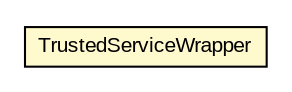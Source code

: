 #!/usr/local/bin/dot
#
# Class diagram 
# Generated by UMLGraph version R5_6-24-gf6e263 (http://www.umlgraph.org/)
#

digraph G {
	edge [fontname="arial",fontsize=10,labelfontname="arial",labelfontsize=10];
	node [fontname="arial",fontsize=10,shape=plaintext];
	nodesep=0.25;
	ranksep=0.5;
	// eu.europa.esig.dss.validation.reports.wrapper.TrustedServiceWrapper
	c745907 [label=<<table title="eu.europa.esig.dss.validation.reports.wrapper.TrustedServiceWrapper" border="0" cellborder="1" cellspacing="0" cellpadding="2" port="p" bgcolor="lemonChiffon" href="./TrustedServiceWrapper.html">
		<tr><td><table border="0" cellspacing="0" cellpadding="1">
<tr><td align="center" balign="center"> TrustedServiceWrapper </td></tr>
		</table></td></tr>
		</table>>, URL="./TrustedServiceWrapper.html", fontname="arial", fontcolor="black", fontsize=10.0];
}

